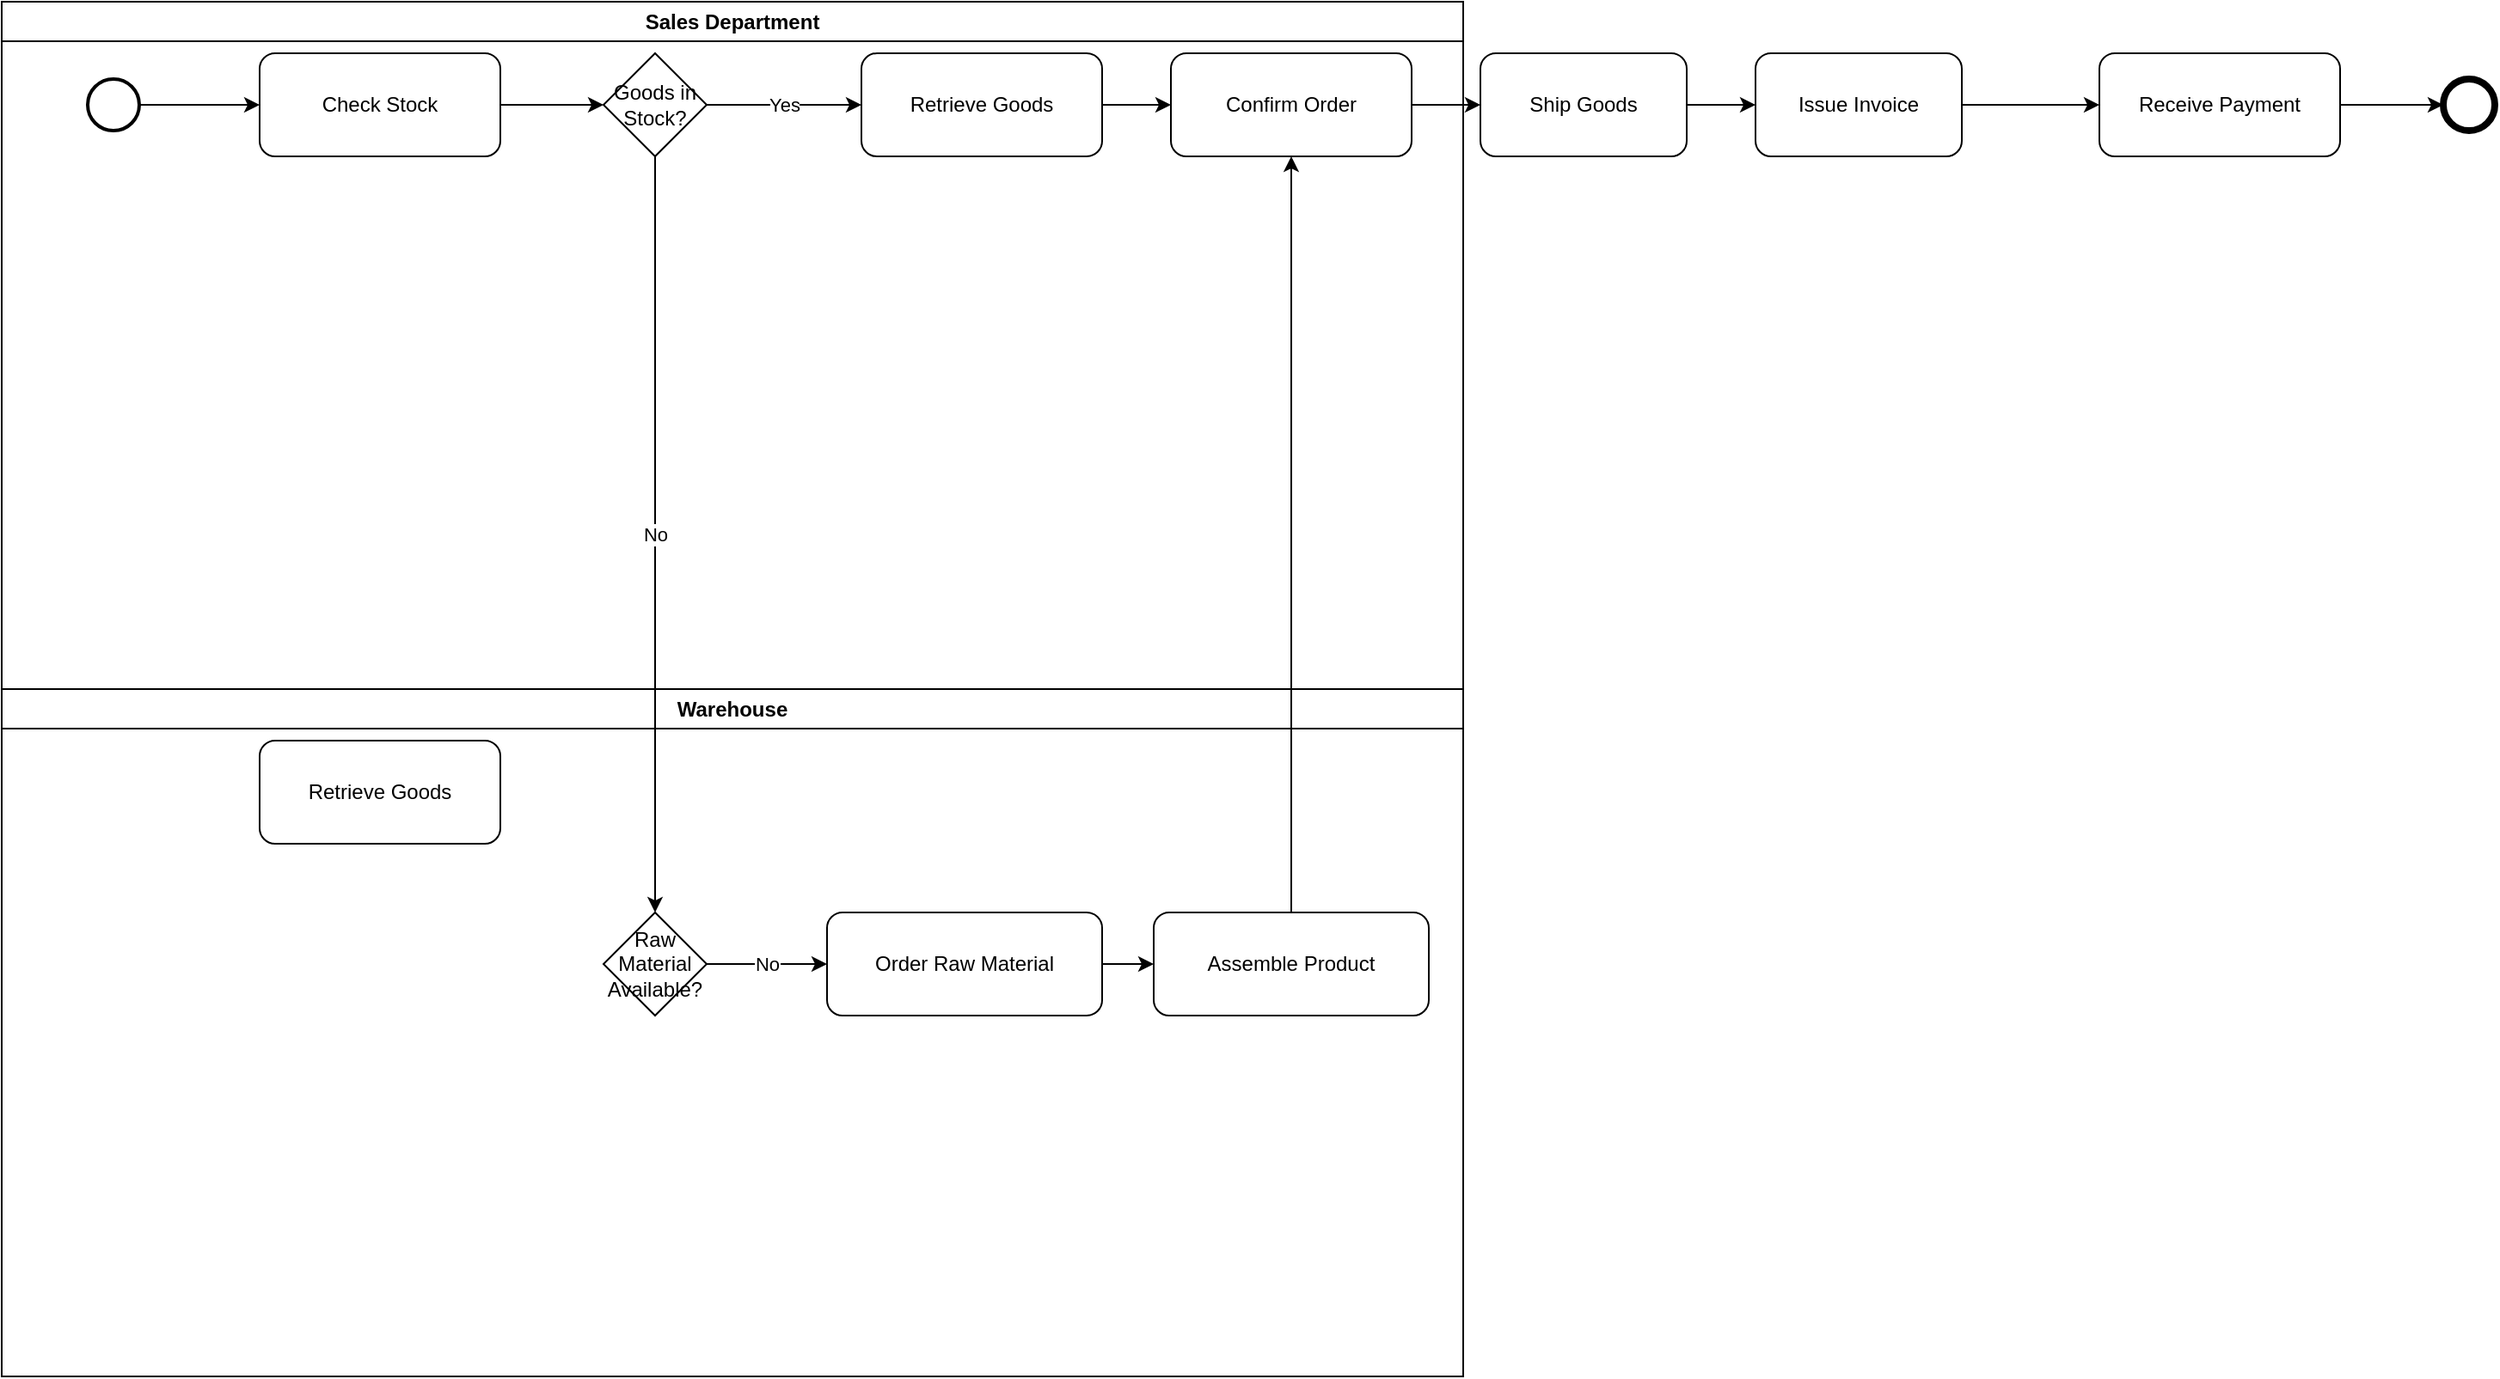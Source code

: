 <mxfile version="24.8.4">
  <diagram name="Manufacturing Order Process with Swimlanes" id="QpwqigrPZv6CP_UxwNrK">
    <mxGraphModel dx="1221" dy="725" grid="1" gridSize="10" guides="1" tooltips="1" connect="1" arrows="1" fold="1" page="1" pageScale="1" pageWidth="827" pageHeight="1169" math="0" shadow="0">
      <root>
        <mxCell id="0" />
        <mxCell id="1" parent="0" />
        <mxCell id="T_fVqhd2P8TEpaTDhuyv-1" value="Sales Department" style="swimlane;whiteSpace=wrap;html=1;strokeColor=#000000;" vertex="1" parent="1">
          <mxGeometry width="850" height="400" as="geometry" />
        </mxCell>
        <mxCell id="T_fVqhd2P8TEpaTDhuyv-2" value="" style="ellipse;whiteSpace=wrap;html=1;strokeColor=#000000;strokeWidth=2;aspect=fixed;" vertex="1" parent="T_fVqhd2P8TEpaTDhuyv-1">
          <mxGeometry x="50" y="45" width="30" height="30" as="geometry" />
        </mxCell>
        <mxCell id="T_fVqhd2P8TEpaTDhuyv-3" value="Check Stock" style="rounded=1;whiteSpace=wrap;html=1;strokeColor=#000000;strokeWidth=1;" vertex="1" parent="T_fVqhd2P8TEpaTDhuyv-1">
          <mxGeometry x="150" y="30" width="140" height="60" as="geometry" />
        </mxCell>
        <mxCell id="T_fVqhd2P8TEpaTDhuyv-4" value="Goods in Stock?" style="shape=rhombus;whiteSpace=wrap;html=1;strokeColor=#000000;strokeWidth=1;" vertex="1" parent="T_fVqhd2P8TEpaTDhuyv-1">
          <mxGeometry x="350" y="30" width="60" height="60" as="geometry" />
        </mxCell>
        <mxCell id="T_fVqhd2P8TEpaTDhuyv-28" value="" style="edgeStyle=orthogonalEdgeStyle;rounded=0;orthogonalLoop=1;jettySize=auto;html=1;" edge="1" parent="T_fVqhd2P8TEpaTDhuyv-1" source="T_fVqhd2P8TEpaTDhuyv-5" target="T_fVqhd2P8TEpaTDhuyv-27">
          <mxGeometry relative="1" as="geometry" />
        </mxCell>
        <mxCell id="T_fVqhd2P8TEpaTDhuyv-5" value="Retrieve Goods" style="rounded=1;whiteSpace=wrap;html=1;strokeColor=#000000;strokeWidth=1;" vertex="1" parent="T_fVqhd2P8TEpaTDhuyv-1">
          <mxGeometry x="500" y="30" width="140" height="60" as="geometry" />
        </mxCell>
        <mxCell id="T_fVqhd2P8TEpaTDhuyv-9" value="" style="edgeStyle=orthogonalEdgeStyle;html=1;strokeColor=#000000;strokeWidth=1;rounded=0;" edge="1" parent="T_fVqhd2P8TEpaTDhuyv-1" source="T_fVqhd2P8TEpaTDhuyv-2" target="T_fVqhd2P8TEpaTDhuyv-3">
          <mxGeometry relative="1" as="geometry" />
        </mxCell>
        <mxCell id="T_fVqhd2P8TEpaTDhuyv-10" value="" style="edgeStyle=orthogonalEdgeStyle;html=1;strokeColor=#000000;strokeWidth=1;rounded=0;" edge="1" parent="T_fVqhd2P8TEpaTDhuyv-1" source="T_fVqhd2P8TEpaTDhuyv-3" target="T_fVqhd2P8TEpaTDhuyv-4">
          <mxGeometry relative="1" as="geometry" />
        </mxCell>
        <mxCell id="T_fVqhd2P8TEpaTDhuyv-11" value="Yes" style="edgeStyle=orthogonalEdgeStyle;html=1;strokeColor=#000000;strokeWidth=1;rounded=0;" edge="1" parent="T_fVqhd2P8TEpaTDhuyv-1" source="T_fVqhd2P8TEpaTDhuyv-4" target="T_fVqhd2P8TEpaTDhuyv-5">
          <mxGeometry relative="1" as="geometry" />
        </mxCell>
        <mxCell id="T_fVqhd2P8TEpaTDhuyv-27" value="Confirm Order" style="rounded=1;whiteSpace=wrap;html=1;strokeColor=#000000;strokeWidth=1;" vertex="1" parent="T_fVqhd2P8TEpaTDhuyv-1">
          <mxGeometry x="680" y="30" width="140" height="60" as="geometry" />
        </mxCell>
        <mxCell id="T_fVqhd2P8TEpaTDhuyv-16" value="Warehouse" style="swimlane;whiteSpace=wrap;html=1;strokeColor=#000000;" vertex="1" parent="1">
          <mxGeometry y="400" width="850" height="400" as="geometry" />
        </mxCell>
        <mxCell id="T_fVqhd2P8TEpaTDhuyv-17" value="Retrieve Goods" style="rounded=1;whiteSpace=wrap;html=1;strokeColor=#000000;strokeWidth=1;" vertex="1" parent="T_fVqhd2P8TEpaTDhuyv-16">
          <mxGeometry x="150" y="30" width="140" height="60" as="geometry" />
        </mxCell>
        <mxCell id="T_fVqhd2P8TEpaTDhuyv-18" value="Raw Material Available?" style="shape=rhombus;whiteSpace=wrap;html=1;strokeColor=#000000;strokeWidth=1;" vertex="1" parent="T_fVqhd2P8TEpaTDhuyv-16">
          <mxGeometry x="350" y="130" width="60" height="60" as="geometry" />
        </mxCell>
        <mxCell id="T_fVqhd2P8TEpaTDhuyv-32" value="" style="edgeStyle=orthogonalEdgeStyle;rounded=0;orthogonalLoop=1;jettySize=auto;html=1;" edge="1" parent="T_fVqhd2P8TEpaTDhuyv-16" source="T_fVqhd2P8TEpaTDhuyv-19" target="T_fVqhd2P8TEpaTDhuyv-20">
          <mxGeometry relative="1" as="geometry" />
        </mxCell>
        <mxCell id="T_fVqhd2P8TEpaTDhuyv-19" value="Order Raw Material" style="rounded=1;whiteSpace=wrap;html=1;strokeColor=#000000;strokeWidth=1;" vertex="1" parent="T_fVqhd2P8TEpaTDhuyv-16">
          <mxGeometry x="480" y="130" width="160" height="60" as="geometry" />
        </mxCell>
        <mxCell id="T_fVqhd2P8TEpaTDhuyv-20" value="Assemble Product" style="rounded=1;whiteSpace=wrap;html=1;strokeColor=#000000;strokeWidth=1;" vertex="1" parent="T_fVqhd2P8TEpaTDhuyv-16">
          <mxGeometry x="670" y="130" width="160" height="60" as="geometry" />
        </mxCell>
        <mxCell id="T_fVqhd2P8TEpaTDhuyv-23" value="No" style="edgeStyle=orthogonalEdgeStyle;html=1;strokeColor=#000000;strokeWidth=1;rounded=0;" edge="1" parent="T_fVqhd2P8TEpaTDhuyv-16" source="T_fVqhd2P8TEpaTDhuyv-18" target="T_fVqhd2P8TEpaTDhuyv-19">
          <mxGeometry relative="1" as="geometry" />
        </mxCell>
        <mxCell id="T_fVqhd2P8TEpaTDhuyv-12" value="No" style="edgeStyle=orthogonalEdgeStyle;html=1;strokeColor=#000000;strokeWidth=1;rounded=0;" edge="1" parent="1" source="T_fVqhd2P8TEpaTDhuyv-4" target="T_fVqhd2P8TEpaTDhuyv-18">
          <mxGeometry relative="1" as="geometry" />
        </mxCell>
        <mxCell id="T_fVqhd2P8TEpaTDhuyv-33" style="edgeStyle=orthogonalEdgeStyle;rounded=0;orthogonalLoop=1;jettySize=auto;html=1;exitX=0.5;exitY=0;exitDx=0;exitDy=0;entryX=0.5;entryY=1;entryDx=0;entryDy=0;" edge="1" parent="1" source="T_fVqhd2P8TEpaTDhuyv-20" target="T_fVqhd2P8TEpaTDhuyv-27">
          <mxGeometry relative="1" as="geometry" />
        </mxCell>
        <mxCell id="T_fVqhd2P8TEpaTDhuyv-36" value="" style="edgeStyle=orthogonalEdgeStyle;rounded=0;orthogonalLoop=1;jettySize=auto;html=1;" edge="1" parent="1" source="T_fVqhd2P8TEpaTDhuyv-34" target="T_fVqhd2P8TEpaTDhuyv-6">
          <mxGeometry relative="1" as="geometry" />
        </mxCell>
        <mxCell id="T_fVqhd2P8TEpaTDhuyv-34" value="Ship Goods" style="rounded=1;whiteSpace=wrap;html=1;strokeColor=#000000;strokeWidth=1;" vertex="1" parent="1">
          <mxGeometry x="860" y="30" width="120" height="60" as="geometry" />
        </mxCell>
        <mxCell id="T_fVqhd2P8TEpaTDhuyv-6" value="Issue Invoice" style="rounded=1;whiteSpace=wrap;html=1;strokeColor=#000000;strokeWidth=1;" vertex="1" parent="1">
          <mxGeometry x="1020" y="30" width="120" height="60" as="geometry" />
        </mxCell>
        <mxCell id="T_fVqhd2P8TEpaTDhuyv-7" value="Receive Payment" style="rounded=1;whiteSpace=wrap;html=1;strokeColor=#000000;strokeWidth=1;" vertex="1" parent="1">
          <mxGeometry x="1220" y="30" width="140" height="60" as="geometry" />
        </mxCell>
        <mxCell id="T_fVqhd2P8TEpaTDhuyv-14" value="" style="edgeStyle=orthogonalEdgeStyle;html=1;strokeColor=#000000;strokeWidth=1;rounded=0;" edge="1" parent="1" source="T_fVqhd2P8TEpaTDhuyv-6" target="T_fVqhd2P8TEpaTDhuyv-7">
          <mxGeometry relative="1" as="geometry" />
        </mxCell>
        <mxCell id="T_fVqhd2P8TEpaTDhuyv-8" value="" style="ellipse;whiteSpace=wrap;html=1;strokeColor=#000000;strokeWidth=4;aspect=fixed;" vertex="1" parent="1">
          <mxGeometry x="1420" y="45" width="30" height="30" as="geometry" />
        </mxCell>
        <mxCell id="T_fVqhd2P8TEpaTDhuyv-15" value="" style="edgeStyle=orthogonalEdgeStyle;html=1;strokeColor=#000000;strokeWidth=1;rounded=0;" edge="1" parent="1" source="T_fVqhd2P8TEpaTDhuyv-7" target="T_fVqhd2P8TEpaTDhuyv-8">
          <mxGeometry relative="1" as="geometry" />
        </mxCell>
        <mxCell id="T_fVqhd2P8TEpaTDhuyv-35" value="" style="edgeStyle=orthogonalEdgeStyle;rounded=0;orthogonalLoop=1;jettySize=auto;html=1;" edge="1" parent="1" source="T_fVqhd2P8TEpaTDhuyv-27" target="T_fVqhd2P8TEpaTDhuyv-34">
          <mxGeometry relative="1" as="geometry" />
        </mxCell>
      </root>
    </mxGraphModel>
  </diagram>
</mxfile>
